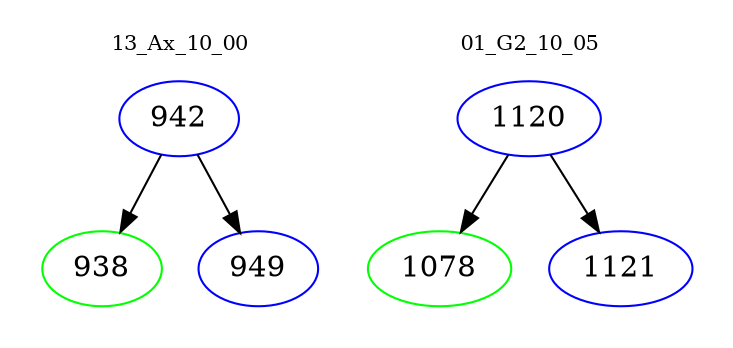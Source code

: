 digraph{
subgraph cluster_0 {
color = white
label = "13_Ax_10_00";
fontsize=10;
T0_942 [label="942", color="blue"]
T0_942 -> T0_938 [color="black"]
T0_938 [label="938", color="green"]
T0_942 -> T0_949 [color="black"]
T0_949 [label="949", color="blue"]
}
subgraph cluster_1 {
color = white
label = "01_G2_10_05";
fontsize=10;
T1_1120 [label="1120", color="blue"]
T1_1120 -> T1_1078 [color="black"]
T1_1078 [label="1078", color="green"]
T1_1120 -> T1_1121 [color="black"]
T1_1121 [label="1121", color="blue"]
}
}
